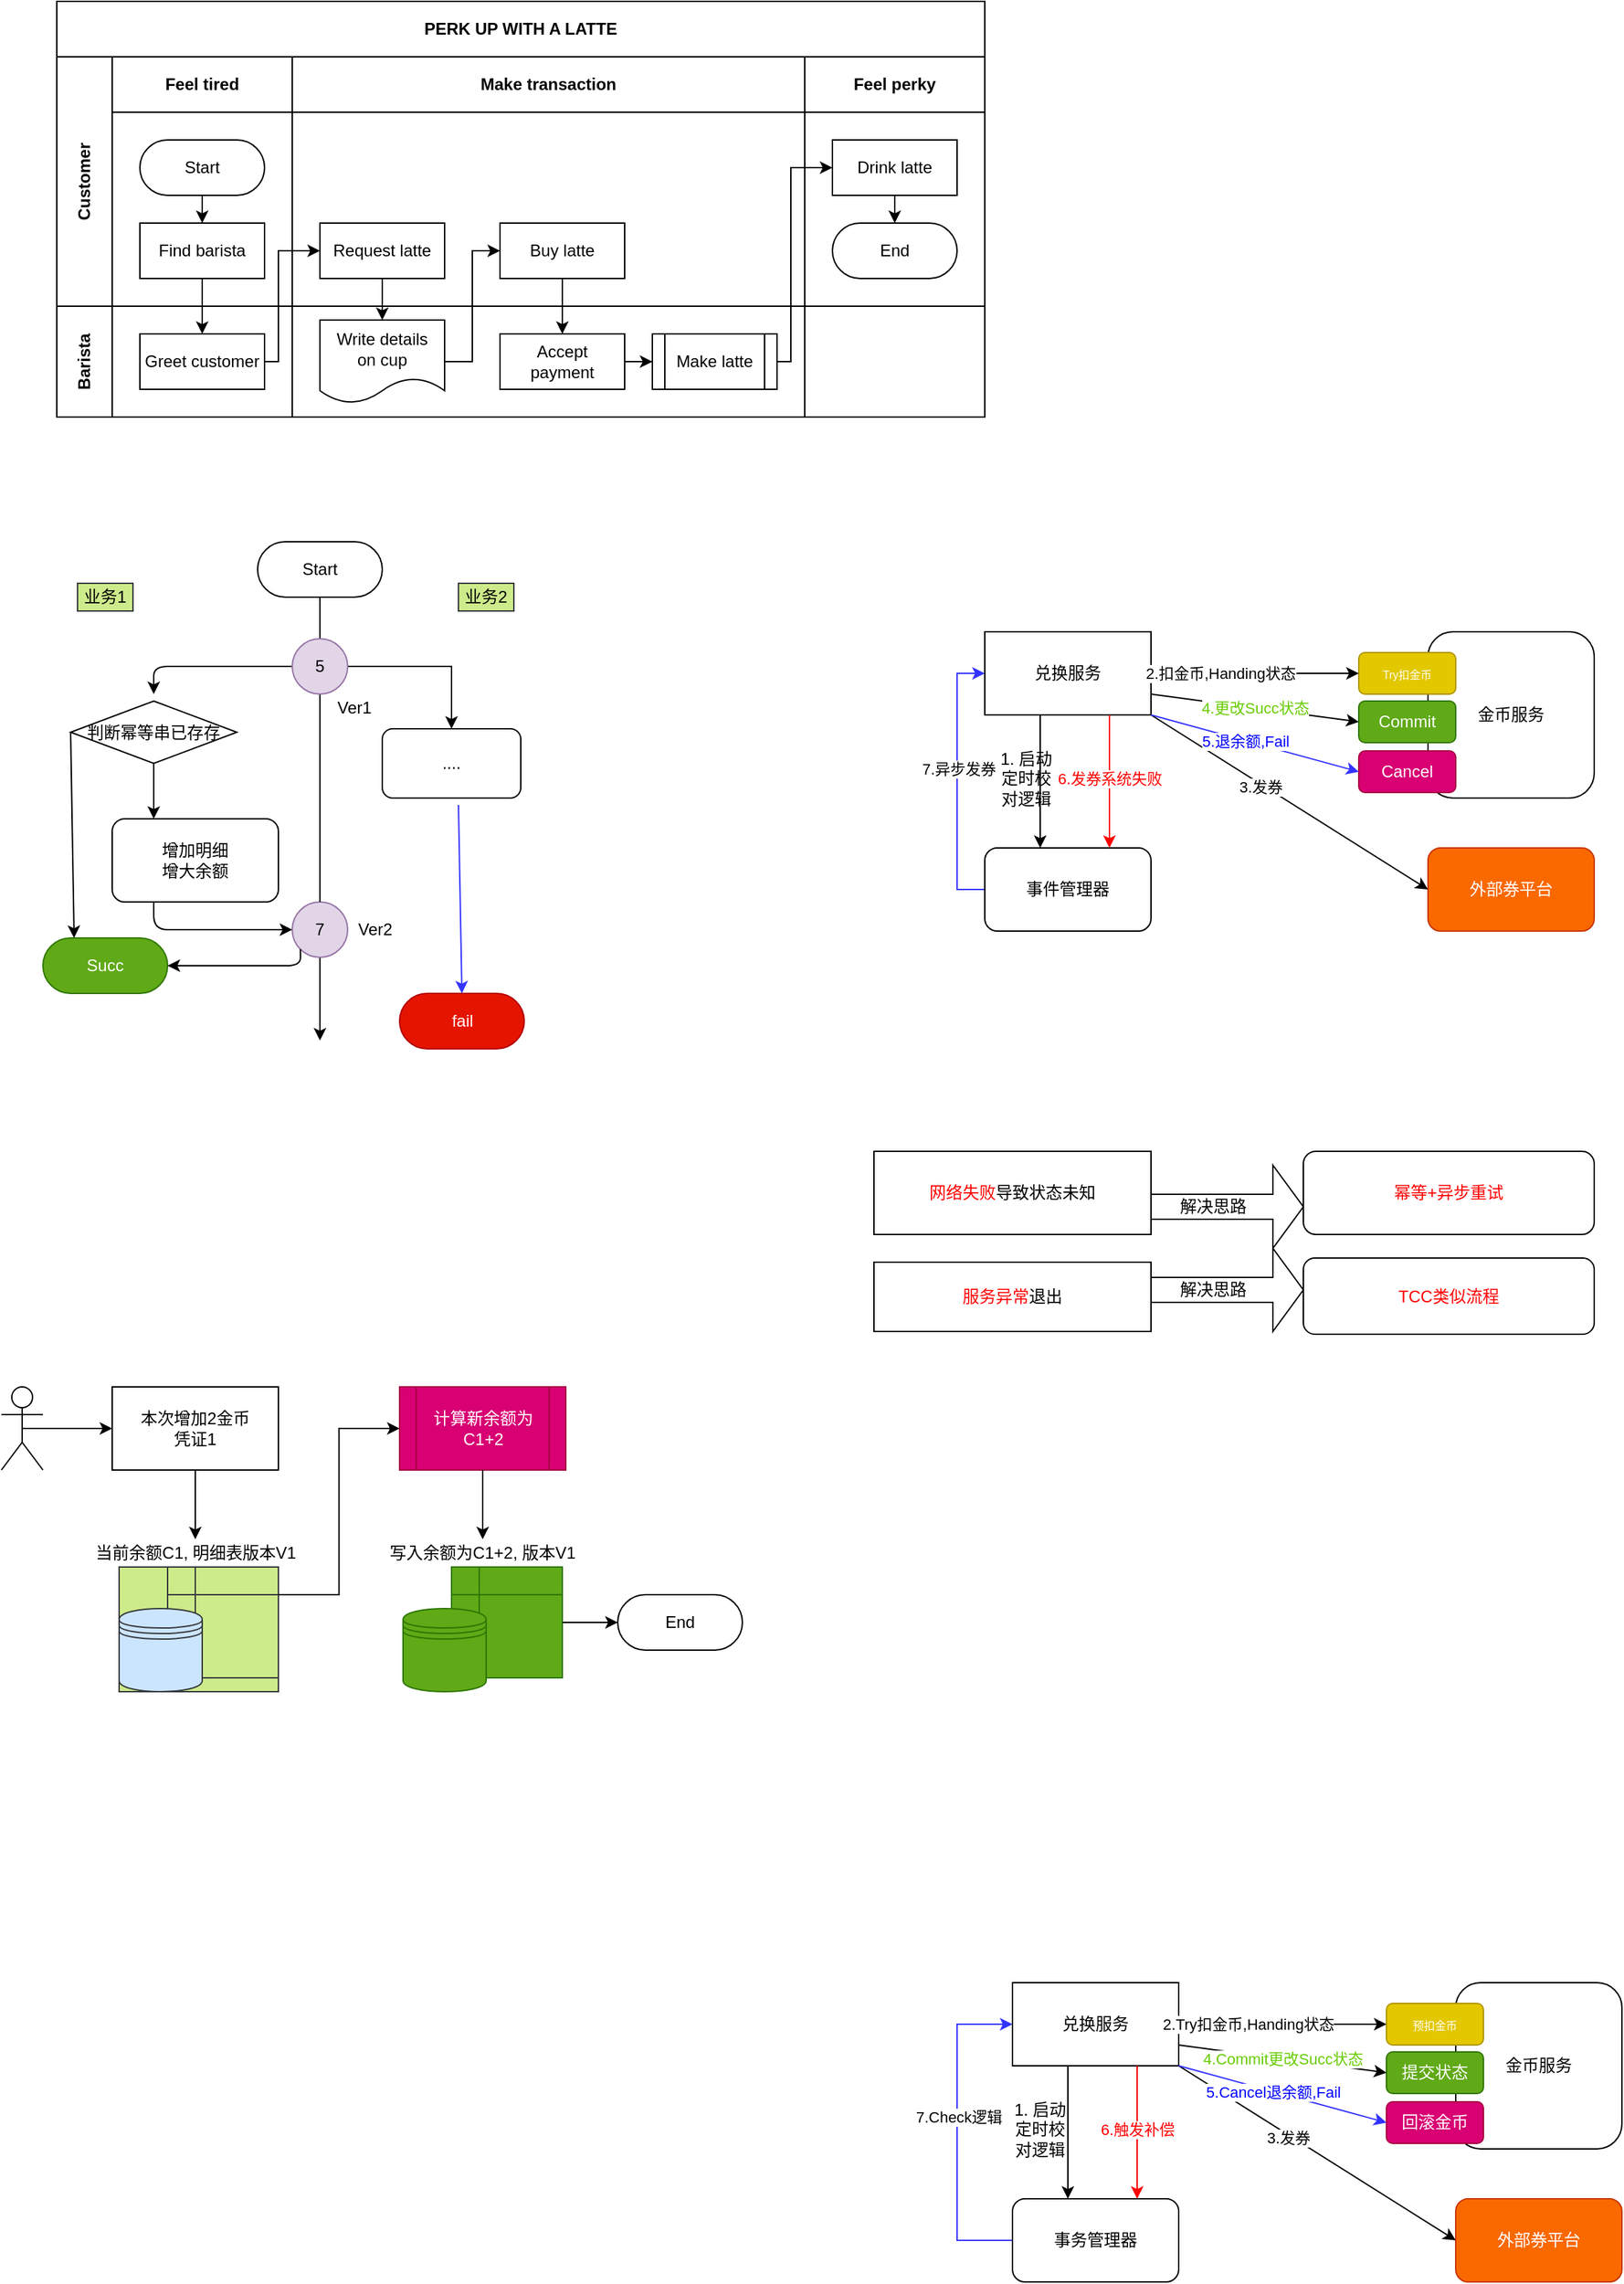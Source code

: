 <mxfile version="14.1.1" type="github">
  <diagram id="kgpKYQtTHZ0yAKxKKP6v" name="Page-1">
    <mxGraphModel dx="3953" dy="2463" grid="0" gridSize="10" guides="1" tooltips="1" connect="1" arrows="1" fold="1" page="0" pageScale="1" pageWidth="850" pageHeight="1100" math="0" shadow="0">
      <root>
        <mxCell id="0" />
        <mxCell id="1" parent="0" />
        <mxCell id="3nuBFxr9cyL0pnOWT2aG-1" value="PERK UP WITH A LATTE" style="shape=table;childLayout=tableLayout;rowLines=0;columnLines=0;startSize=40;html=1;whiteSpace=wrap;collapsible=0;recursiveResize=0;expand=0;fontStyle=1" parent="1" vertex="1">
          <mxGeometry x="100" y="70" width="670" height="300" as="geometry" />
        </mxCell>
        <mxCell id="3nuBFxr9cyL0pnOWT2aG-2" value="" style="edgeStyle=orthogonalEdgeStyle;rounded=0;orthogonalLoop=1;jettySize=auto;html=1;" parent="3nuBFxr9cyL0pnOWT2aG-1" source="3nuBFxr9cyL0pnOWT2aG-7" target="3nuBFxr9cyL0pnOWT2aG-17" edge="1">
          <mxGeometry relative="1" as="geometry" />
        </mxCell>
        <mxCell id="3nuBFxr9cyL0pnOWT2aG-3" value="Customer" style="swimlane;horizontal=0;points=[[0,0.5],[1,0.5]];portConstraint=eastwest;startSize=40;html=1;whiteSpace=wrap;collapsible=0;recursiveResize=0;expand=0;" parent="3nuBFxr9cyL0pnOWT2aG-1" vertex="1">
          <mxGeometry y="40" width="670" height="180" as="geometry" />
        </mxCell>
        <mxCell id="3nuBFxr9cyL0pnOWT2aG-4" value="Feel tired" style="swimlane;connectable=0;startSize=40;html=1;whiteSpace=wrap;collapsible=0;recursiveResize=0;expand=0;" parent="3nuBFxr9cyL0pnOWT2aG-3" vertex="1">
          <mxGeometry x="40" width="130" height="180" as="geometry" />
        </mxCell>
        <mxCell id="3nuBFxr9cyL0pnOWT2aG-5" style="edgeStyle=orthogonalEdgeStyle;rounded=0;orthogonalLoop=1;jettySize=auto;html=1;" parent="3nuBFxr9cyL0pnOWT2aG-4" source="3nuBFxr9cyL0pnOWT2aG-6" target="3nuBFxr9cyL0pnOWT2aG-7" edge="1">
          <mxGeometry relative="1" as="geometry" />
        </mxCell>
        <mxCell id="3nuBFxr9cyL0pnOWT2aG-6" value="Start" style="rounded=1;whiteSpace=wrap;html=1;arcSize=50;" parent="3nuBFxr9cyL0pnOWT2aG-4" vertex="1">
          <mxGeometry x="20" y="60" width="90" height="40" as="geometry" />
        </mxCell>
        <mxCell id="3nuBFxr9cyL0pnOWT2aG-7" value="Find barista" style="rounded=0;whiteSpace=wrap;html=1;" parent="3nuBFxr9cyL0pnOWT2aG-4" vertex="1">
          <mxGeometry x="20" y="120" width="90" height="40" as="geometry" />
        </mxCell>
        <mxCell id="3nuBFxr9cyL0pnOWT2aG-8" value="Make transaction" style="swimlane;connectable=0;startSize=40;html=1;whiteSpace=wrap;collapsible=0;recursiveResize=0;expand=0;" parent="3nuBFxr9cyL0pnOWT2aG-3" vertex="1">
          <mxGeometry x="170" width="370" height="180" as="geometry" />
        </mxCell>
        <mxCell id="3nuBFxr9cyL0pnOWT2aG-9" value="Request latte" style="rounded=0;whiteSpace=wrap;html=1;" parent="3nuBFxr9cyL0pnOWT2aG-8" vertex="1">
          <mxGeometry x="20" y="120" width="90" height="40" as="geometry" />
        </mxCell>
        <mxCell id="3nuBFxr9cyL0pnOWT2aG-10" value="Buy latte" style="rounded=0;whiteSpace=wrap;html=1;" parent="3nuBFxr9cyL0pnOWT2aG-8" vertex="1">
          <mxGeometry x="150" y="120" width="90" height="40" as="geometry" />
        </mxCell>
        <mxCell id="3nuBFxr9cyL0pnOWT2aG-11" value="Feel perky" style="swimlane;connectable=0;startSize=40;html=1;whiteSpace=wrap;collapsible=0;recursiveResize=0;expand=0;" parent="3nuBFxr9cyL0pnOWT2aG-3" vertex="1">
          <mxGeometry x="540" width="130" height="180" as="geometry" />
        </mxCell>
        <mxCell id="3nuBFxr9cyL0pnOWT2aG-12" style="edgeStyle=orthogonalEdgeStyle;rounded=0;orthogonalLoop=1;jettySize=auto;html=1;" parent="3nuBFxr9cyL0pnOWT2aG-11" source="3nuBFxr9cyL0pnOWT2aG-13" target="3nuBFxr9cyL0pnOWT2aG-14" edge="1">
          <mxGeometry relative="1" as="geometry" />
        </mxCell>
        <mxCell id="3nuBFxr9cyL0pnOWT2aG-13" value="Drink latte" style="rounded=0;whiteSpace=wrap;html=1;" parent="3nuBFxr9cyL0pnOWT2aG-11" vertex="1">
          <mxGeometry x="20" y="60" width="90" height="40" as="geometry" />
        </mxCell>
        <mxCell id="3nuBFxr9cyL0pnOWT2aG-14" value="End" style="rounded=1;whiteSpace=wrap;html=1;arcSize=50;" parent="3nuBFxr9cyL0pnOWT2aG-11" vertex="1">
          <mxGeometry x="20" y="120" width="90" height="40" as="geometry" />
        </mxCell>
        <mxCell id="3nuBFxr9cyL0pnOWT2aG-15" value="Barista" style="swimlane;horizontal=0;points=[[0,0.5],[1,0.5]];portConstraint=eastwest;startSize=40;html=1;whiteSpace=wrap;collapsible=0;recursiveResize=0;expand=0;" parent="3nuBFxr9cyL0pnOWT2aG-1" vertex="1">
          <mxGeometry y="220" width="670" height="80" as="geometry" />
        </mxCell>
        <mxCell id="3nuBFxr9cyL0pnOWT2aG-16" value="" style="swimlane;connectable=0;startSize=0;html=1;whiteSpace=wrap;collapsible=0;recursiveResize=0;expand=0;" parent="3nuBFxr9cyL0pnOWT2aG-15" vertex="1">
          <mxGeometry x="40" width="130" height="80" as="geometry" />
        </mxCell>
        <mxCell id="3nuBFxr9cyL0pnOWT2aG-17" value="Greet customer" style="rounded=0;whiteSpace=wrap;html=1;" parent="3nuBFxr9cyL0pnOWT2aG-16" vertex="1">
          <mxGeometry x="20" y="20" width="90" height="40" as="geometry" />
        </mxCell>
        <mxCell id="3nuBFxr9cyL0pnOWT2aG-18" value="" style="swimlane;connectable=0;startSize=0;html=1;whiteSpace=wrap;collapsible=0;recursiveResize=0;expand=0;" parent="3nuBFxr9cyL0pnOWT2aG-15" vertex="1">
          <mxGeometry x="170" width="370" height="80" as="geometry" />
        </mxCell>
        <mxCell id="3nuBFxr9cyL0pnOWT2aG-19" value="" style="edgeStyle=orthogonalEdgeStyle;rounded=0;orthogonalLoop=1;jettySize=auto;html=1;" parent="3nuBFxr9cyL0pnOWT2aG-18" source="3nuBFxr9cyL0pnOWT2aG-20" target="3nuBFxr9cyL0pnOWT2aG-22" edge="1">
          <mxGeometry relative="1" as="geometry" />
        </mxCell>
        <mxCell id="3nuBFxr9cyL0pnOWT2aG-20" value="Accept&lt;br&gt;payment" style="rounded=0;whiteSpace=wrap;html=1;" parent="3nuBFxr9cyL0pnOWT2aG-18" vertex="1">
          <mxGeometry x="150" y="20" width="90" height="40" as="geometry" />
        </mxCell>
        <mxCell id="3nuBFxr9cyL0pnOWT2aG-21" value="Write details&lt;br&gt;on cup" style="shape=document;whiteSpace=wrap;html=1;boundedLbl=1;" parent="3nuBFxr9cyL0pnOWT2aG-18" vertex="1">
          <mxGeometry x="20" y="10" width="90" height="60" as="geometry" />
        </mxCell>
        <mxCell id="3nuBFxr9cyL0pnOWT2aG-22" value="Make latte" style="shape=process;whiteSpace=wrap;html=1;backgroundOutline=1;" parent="3nuBFxr9cyL0pnOWT2aG-18" vertex="1">
          <mxGeometry x="260" y="20" width="90" height="40" as="geometry" />
        </mxCell>
        <mxCell id="3nuBFxr9cyL0pnOWT2aG-23" value="" style="swimlane;connectable=0;startSize=0;html=1;whiteSpace=wrap;collapsible=0;recursiveResize=0;expand=0;" parent="3nuBFxr9cyL0pnOWT2aG-15" vertex="1">
          <mxGeometry x="540" width="130" height="80" as="geometry" />
        </mxCell>
        <mxCell id="3nuBFxr9cyL0pnOWT2aG-24" value="" style="edgeStyle=orthogonalEdgeStyle;rounded=0;orthogonalLoop=1;jettySize=auto;html=1;" parent="3nuBFxr9cyL0pnOWT2aG-1" source="3nuBFxr9cyL0pnOWT2aG-17" target="3nuBFxr9cyL0pnOWT2aG-9" edge="1">
          <mxGeometry relative="1" as="geometry">
            <Array as="points">
              <mxPoint x="160" y="260" />
              <mxPoint x="160" y="180" />
            </Array>
          </mxGeometry>
        </mxCell>
        <mxCell id="3nuBFxr9cyL0pnOWT2aG-25" value="" style="edgeStyle=orthogonalEdgeStyle;rounded=0;orthogonalLoop=1;jettySize=auto;html=1;" parent="3nuBFxr9cyL0pnOWT2aG-1" source="3nuBFxr9cyL0pnOWT2aG-9" target="3nuBFxr9cyL0pnOWT2aG-21" edge="1">
          <mxGeometry relative="1" as="geometry" />
        </mxCell>
        <mxCell id="3nuBFxr9cyL0pnOWT2aG-26" value="" style="edgeStyle=orthogonalEdgeStyle;rounded=0;orthogonalLoop=1;jettySize=auto;html=1;" parent="3nuBFxr9cyL0pnOWT2aG-1" source="3nuBFxr9cyL0pnOWT2aG-21" target="3nuBFxr9cyL0pnOWT2aG-10" edge="1">
          <mxGeometry relative="1" as="geometry">
            <Array as="points">
              <mxPoint x="300" y="260" />
              <mxPoint x="300" y="180" />
            </Array>
          </mxGeometry>
        </mxCell>
        <mxCell id="3nuBFxr9cyL0pnOWT2aG-27" value="" style="edgeStyle=orthogonalEdgeStyle;rounded=0;orthogonalLoop=1;jettySize=auto;html=1;" parent="3nuBFxr9cyL0pnOWT2aG-1" source="3nuBFxr9cyL0pnOWT2aG-10" target="3nuBFxr9cyL0pnOWT2aG-20" edge="1">
          <mxGeometry relative="1" as="geometry" />
        </mxCell>
        <mxCell id="3nuBFxr9cyL0pnOWT2aG-28" style="edgeStyle=orthogonalEdgeStyle;rounded=0;orthogonalLoop=1;jettySize=auto;html=1;" parent="3nuBFxr9cyL0pnOWT2aG-1" source="3nuBFxr9cyL0pnOWT2aG-22" target="3nuBFxr9cyL0pnOWT2aG-13" edge="1">
          <mxGeometry relative="1" as="geometry">
            <Array as="points">
              <mxPoint x="530" y="260" />
              <mxPoint x="530" y="120" />
            </Array>
          </mxGeometry>
        </mxCell>
        <mxCell id="PuCEhKNZMnYfYK0v_hfo-1" value="" style="endArrow=classic;html=1;" edge="1" parent="1" source="PuCEhKNZMnYfYK0v_hfo-3">
          <mxGeometry width="50" height="50" relative="1" as="geometry">
            <mxPoint x="290" y="480" as="sourcePoint" />
            <mxPoint x="290" y="820" as="targetPoint" />
          </mxGeometry>
        </mxCell>
        <mxCell id="PuCEhKNZMnYfYK0v_hfo-25" style="edgeStyle=orthogonalEdgeStyle;rounded=0;orthogonalLoop=1;jettySize=auto;html=1;exitX=1;exitY=0.5;exitDx=0;exitDy=0;entryX=0.5;entryY=0;entryDx=0;entryDy=0;" edge="1" parent="1" source="PuCEhKNZMnYfYK0v_hfo-2" target="PuCEhKNZMnYfYK0v_hfo-8">
          <mxGeometry relative="1" as="geometry" />
        </mxCell>
        <mxCell id="PuCEhKNZMnYfYK0v_hfo-4" value="Ver1" style="text;html=1;strokeColor=none;fillColor=none;align=center;verticalAlign=middle;whiteSpace=wrap;rounded=0;" vertex="1" parent="1">
          <mxGeometry x="295" y="570" width="40" height="20" as="geometry" />
        </mxCell>
        <mxCell id="PuCEhKNZMnYfYK0v_hfo-5" value="Ver2" style="text;html=1;strokeColor=none;fillColor=none;align=center;verticalAlign=middle;whiteSpace=wrap;rounded=0;" vertex="1" parent="1">
          <mxGeometry x="310" y="730" width="40" height="20" as="geometry" />
        </mxCell>
        <mxCell id="PuCEhKNZMnYfYK0v_hfo-8" value="...." style="rounded=1;whiteSpace=wrap;html=1;" vertex="1" parent="1">
          <mxGeometry x="335" y="595" width="100" height="50" as="geometry" />
        </mxCell>
        <mxCell id="PuCEhKNZMnYfYK0v_hfo-10" value="判断幂等串已存存" style="rhombus;whiteSpace=wrap;html=1;" vertex="1" parent="1">
          <mxGeometry x="110" y="575" width="120" height="45" as="geometry" />
        </mxCell>
        <mxCell id="PuCEhKNZMnYfYK0v_hfo-14" value="Succ" style="rounded=1;whiteSpace=wrap;html=1;arcSize=50;fillColor=#60a917;strokeColor=#2D7600;fontColor=#ffffff;" vertex="1" parent="1">
          <mxGeometry x="90" y="746" width="90" height="40" as="geometry" />
        </mxCell>
        <mxCell id="PuCEhKNZMnYfYK0v_hfo-17" value="增加明细&lt;br&gt;增大余额" style="rounded=1;whiteSpace=wrap;html=1;" vertex="1" parent="1">
          <mxGeometry x="140" y="660" width="120" height="60" as="geometry" />
        </mxCell>
        <mxCell id="PuCEhKNZMnYfYK0v_hfo-19" value="" style="endArrow=classic;html=1;exitX=0;exitY=0.5;exitDx=0;exitDy=0;" edge="1" parent="1" source="PuCEhKNZMnYfYK0v_hfo-2">
          <mxGeometry width="50" height="50" relative="1" as="geometry">
            <mxPoint x="290" y="500" as="sourcePoint" />
            <mxPoint x="170" y="570" as="targetPoint" />
            <Array as="points">
              <mxPoint x="170" y="550" />
            </Array>
          </mxGeometry>
        </mxCell>
        <mxCell id="PuCEhKNZMnYfYK0v_hfo-3" value="7" style="ellipse;whiteSpace=wrap;html=1;aspect=fixed;direction=west;fillColor=#e1d5e7;strokeColor=#9673a6;" vertex="1" parent="1">
          <mxGeometry x="270" y="720" width="40" height="40" as="geometry" />
        </mxCell>
        <mxCell id="PuCEhKNZMnYfYK0v_hfo-20" value="" style="endArrow=none;html=1;endFill=0;" edge="1" parent="1" target="PuCEhKNZMnYfYK0v_hfo-3">
          <mxGeometry width="50" height="50" relative="1" as="geometry">
            <mxPoint x="290" y="480" as="sourcePoint" />
            <mxPoint x="290" y="810" as="targetPoint" />
          </mxGeometry>
        </mxCell>
        <mxCell id="PuCEhKNZMnYfYK0v_hfo-21" value="" style="endArrow=classic;html=1;exitX=0.5;exitY=1;exitDx=0;exitDy=0;entryX=0.25;entryY=0;entryDx=0;entryDy=0;" edge="1" parent="1" source="PuCEhKNZMnYfYK0v_hfo-10" target="PuCEhKNZMnYfYK0v_hfo-17">
          <mxGeometry width="50" height="50" relative="1" as="geometry">
            <mxPoint x="290" y="500" as="sourcePoint" />
            <mxPoint x="340" y="450" as="targetPoint" />
          </mxGeometry>
        </mxCell>
        <mxCell id="PuCEhKNZMnYfYK0v_hfo-22" value="" style="endArrow=classic;html=1;entryX=1;entryY=0.5;entryDx=0;entryDy=0;" edge="1" parent="1" target="PuCEhKNZMnYfYK0v_hfo-3">
          <mxGeometry width="50" height="50" relative="1" as="geometry">
            <mxPoint x="170" y="720" as="sourcePoint" />
            <mxPoint x="220" y="670" as="targetPoint" />
            <Array as="points">
              <mxPoint x="170" y="740" />
            </Array>
          </mxGeometry>
        </mxCell>
        <mxCell id="PuCEhKNZMnYfYK0v_hfo-23" value="" style="endArrow=classic;html=1;exitX=0;exitY=0.5;exitDx=0;exitDy=0;entryX=0.25;entryY=0;entryDx=0;entryDy=0;" edge="1" parent="1" source="PuCEhKNZMnYfYK0v_hfo-10" target="PuCEhKNZMnYfYK0v_hfo-14">
          <mxGeometry width="50" height="50" relative="1" as="geometry">
            <mxPoint x="290" y="500" as="sourcePoint" />
            <mxPoint x="340" y="450" as="targetPoint" />
          </mxGeometry>
        </mxCell>
        <mxCell id="PuCEhKNZMnYfYK0v_hfo-18" value="Start" style="rounded=1;whiteSpace=wrap;html=1;arcSize=50;" vertex="1" parent="1">
          <mxGeometry x="245" y="460" width="90" height="40" as="geometry" />
        </mxCell>
        <mxCell id="PuCEhKNZMnYfYK0v_hfo-2" value="5" style="ellipse;whiteSpace=wrap;html=1;aspect=fixed;fillColor=#e1d5e7;strokeColor=#9673a6;" vertex="1" parent="1">
          <mxGeometry x="270" y="530" width="40" height="40" as="geometry" />
        </mxCell>
        <mxCell id="PuCEhKNZMnYfYK0v_hfo-28" value="业务1" style="text;html=1;strokeColor=#36393d;fillColor=#cdeb8b;align=center;verticalAlign=middle;whiteSpace=wrap;rounded=0;" vertex="1" parent="1">
          <mxGeometry x="115" y="490" width="40" height="20" as="geometry" />
        </mxCell>
        <mxCell id="PuCEhKNZMnYfYK0v_hfo-29" value="业务2" style="text;html=1;strokeColor=#36393d;fillColor=#cdeb8b;align=center;verticalAlign=middle;whiteSpace=wrap;rounded=0;" vertex="1" parent="1">
          <mxGeometry x="390" y="490" width="40" height="20" as="geometry" />
        </mxCell>
        <mxCell id="PuCEhKNZMnYfYK0v_hfo-33" value="" style="endArrow=classic;html=1;exitX=1;exitY=0;exitDx=0;exitDy=0;entryX=1;entryY=0.5;entryDx=0;entryDy=0;" edge="1" parent="1" source="PuCEhKNZMnYfYK0v_hfo-3" target="PuCEhKNZMnYfYK0v_hfo-14">
          <mxGeometry width="50" height="50" relative="1" as="geometry">
            <mxPoint x="290" y="500" as="sourcePoint" />
            <mxPoint x="340" y="450" as="targetPoint" />
            <Array as="points">
              <mxPoint x="276" y="766" />
            </Array>
          </mxGeometry>
        </mxCell>
        <mxCell id="PuCEhKNZMnYfYK0v_hfo-35" value="" style="shape=umlActor;verticalLabelPosition=bottom;verticalAlign=top;html=1;outlineConnect=0;" vertex="1" parent="1">
          <mxGeometry x="60" y="1070" width="30" height="60" as="geometry" />
        </mxCell>
        <mxCell id="PuCEhKNZMnYfYK0v_hfo-49" value="本次增加2金币&lt;br&gt;凭证1" style="rounded=0;whiteSpace=wrap;html=1;" vertex="1" parent="1">
          <mxGeometry x="140" y="1070" width="120" height="60" as="geometry" />
        </mxCell>
        <mxCell id="PuCEhKNZMnYfYK0v_hfo-50" value="计算新余额为C1+2" style="shape=process;whiteSpace=wrap;html=1;backgroundOutline=1;fillColor=#d80073;strokeColor=#A50040;fontColor=#ffffff;" vertex="1" parent="1">
          <mxGeometry x="347.5" y="1070" width="120" height="60" as="geometry" />
        </mxCell>
        <mxCell id="PuCEhKNZMnYfYK0v_hfo-55" value="End" style="rounded=1;whiteSpace=wrap;html=1;arcSize=50;" vertex="1" parent="1">
          <mxGeometry x="505" y="1220" width="90" height="40" as="geometry" />
        </mxCell>
        <mxCell id="PuCEhKNZMnYfYK0v_hfo-56" value="" style="endArrow=classic;html=1;exitX=0.5;exitY=0.5;exitDx=0;exitDy=0;exitPerimeter=0;entryX=0;entryY=0.5;entryDx=0;entryDy=0;" edge="1" parent="1" source="PuCEhKNZMnYfYK0v_hfo-35" target="PuCEhKNZMnYfYK0v_hfo-49">
          <mxGeometry width="50" height="50" relative="1" as="geometry">
            <mxPoint x="185" y="1090" as="sourcePoint" />
            <mxPoint x="235" y="1040" as="targetPoint" />
          </mxGeometry>
        </mxCell>
        <mxCell id="PuCEhKNZMnYfYK0v_hfo-57" value="" style="endArrow=classic;html=1;exitX=0.5;exitY=1;exitDx=0;exitDy=0;" edge="1" parent="1" source="PuCEhKNZMnYfYK0v_hfo-49" target="PuCEhKNZMnYfYK0v_hfo-47">
          <mxGeometry width="50" height="50" relative="1" as="geometry">
            <mxPoint x="185" y="1090" as="sourcePoint" />
            <mxPoint x="235" y="1040" as="targetPoint" />
          </mxGeometry>
        </mxCell>
        <mxCell id="PuCEhKNZMnYfYK0v_hfo-58" value="" style="group" vertex="1" connectable="0" parent="1">
          <mxGeometry x="102.5" y="1180" width="195" height="110" as="geometry" />
        </mxCell>
        <mxCell id="PuCEhKNZMnYfYK0v_hfo-46" value="" style="group;fillColor=#cdeb8b;strokeColor=#36393d;" vertex="1" connectable="0" parent="PuCEhKNZMnYfYK0v_hfo-58">
          <mxGeometry x="42.5" y="20" width="115" height="90" as="geometry" />
        </mxCell>
        <mxCell id="PuCEhKNZMnYfYK0v_hfo-45" value="" style="shape=internalStorage;whiteSpace=wrap;html=1;backgroundOutline=1;fillColor=#cdeb8b;strokeColor=#36393d;" vertex="1" parent="PuCEhKNZMnYfYK0v_hfo-46">
          <mxGeometry x="35" width="80" height="80" as="geometry" />
        </mxCell>
        <mxCell id="PuCEhKNZMnYfYK0v_hfo-43" value="" style="shape=datastore;whiteSpace=wrap;html=1;fillColor=#cce5ff;strokeColor=#36393d;" vertex="1" parent="PuCEhKNZMnYfYK0v_hfo-46">
          <mxGeometry y="30" width="60" height="60" as="geometry" />
        </mxCell>
        <mxCell id="PuCEhKNZMnYfYK0v_hfo-47" value="当前余额C1, 明细表版本V1" style="text;html=1;strokeColor=none;fillColor=none;align=center;verticalAlign=middle;whiteSpace=wrap;rounded=0;" vertex="1" parent="PuCEhKNZMnYfYK0v_hfo-58">
          <mxGeometry width="195" height="20" as="geometry" />
        </mxCell>
        <mxCell id="PuCEhKNZMnYfYK0v_hfo-59" value="" style="group" vertex="1" connectable="0" parent="1">
          <mxGeometry x="310" y="1180" width="195" height="110" as="geometry" />
        </mxCell>
        <mxCell id="PuCEhKNZMnYfYK0v_hfo-51" value="" style="group" vertex="1" connectable="0" parent="PuCEhKNZMnYfYK0v_hfo-59">
          <mxGeometry x="40" y="20" width="115" height="90" as="geometry" />
        </mxCell>
        <mxCell id="PuCEhKNZMnYfYK0v_hfo-52" value="" style="shape=internalStorage;whiteSpace=wrap;html=1;backgroundOutline=1;fillColor=#60a917;strokeColor=#2D7600;fontColor=#ffffff;" vertex="1" parent="PuCEhKNZMnYfYK0v_hfo-51">
          <mxGeometry x="35" width="80" height="80" as="geometry" />
        </mxCell>
        <mxCell id="PuCEhKNZMnYfYK0v_hfo-53" value="" style="shape=datastore;whiteSpace=wrap;html=1;fillColor=#60a917;strokeColor=#2D7600;fontColor=#ffffff;" vertex="1" parent="PuCEhKNZMnYfYK0v_hfo-51">
          <mxGeometry y="30" width="60" height="60" as="geometry" />
        </mxCell>
        <mxCell id="PuCEhKNZMnYfYK0v_hfo-54" value="写入余额为C1+2, 版本V1" style="text;html=1;strokeColor=none;fillColor=none;align=center;verticalAlign=middle;whiteSpace=wrap;rounded=0;" vertex="1" parent="PuCEhKNZMnYfYK0v_hfo-59">
          <mxGeometry width="195" height="20" as="geometry" />
        </mxCell>
        <mxCell id="PuCEhKNZMnYfYK0v_hfo-60" value="" style="endArrow=classic;html=1;exitX=0.5;exitY=1;exitDx=0;exitDy=0;" edge="1" parent="1" source="PuCEhKNZMnYfYK0v_hfo-50" target="PuCEhKNZMnYfYK0v_hfo-54">
          <mxGeometry width="50" height="50" relative="1" as="geometry">
            <mxPoint x="395" y="1130" as="sourcePoint" />
            <mxPoint x="445" y="1080" as="targetPoint" />
          </mxGeometry>
        </mxCell>
        <mxCell id="PuCEhKNZMnYfYK0v_hfo-61" style="edgeStyle=orthogonalEdgeStyle;rounded=0;orthogonalLoop=1;jettySize=auto;html=1;exitX=1;exitY=0.25;exitDx=0;exitDy=0;entryX=0;entryY=0.5;entryDx=0;entryDy=0;endArrow=classic;endFill=1;" edge="1" parent="1" source="PuCEhKNZMnYfYK0v_hfo-45" target="PuCEhKNZMnYfYK0v_hfo-50">
          <mxGeometry relative="1" as="geometry" />
        </mxCell>
        <mxCell id="PuCEhKNZMnYfYK0v_hfo-63" style="edgeStyle=orthogonalEdgeStyle;rounded=0;orthogonalLoop=1;jettySize=auto;html=1;exitX=1;exitY=0.5;exitDx=0;exitDy=0;entryX=0;entryY=0.5;entryDx=0;entryDy=0;endArrow=classic;endFill=1;" edge="1" parent="1" source="PuCEhKNZMnYfYK0v_hfo-52" target="PuCEhKNZMnYfYK0v_hfo-55">
          <mxGeometry relative="1" as="geometry" />
        </mxCell>
        <mxCell id="PuCEhKNZMnYfYK0v_hfo-64" value="金币服务" style="rounded=1;whiteSpace=wrap;html=1;" vertex="1" parent="1">
          <mxGeometry x="1090" y="525" width="120" height="120" as="geometry" />
        </mxCell>
        <mxCell id="PuCEhKNZMnYfYK0v_hfo-65" value="外部券平台" style="rounded=1;whiteSpace=wrap;html=1;fillColor=#fa6800;strokeColor=#C73500;fontColor=#ffffff;" vertex="1" parent="1">
          <mxGeometry x="1090" y="681" width="120" height="60" as="geometry" />
        </mxCell>
        <mxCell id="PuCEhKNZMnYfYK0v_hfo-66" value="&lt;font style=&quot;font-size: 8px&quot;&gt;Try扣金币&lt;br&gt;&lt;/font&gt;" style="rounded=1;whiteSpace=wrap;html=1;fillColor=#e3c800;strokeColor=#B09500;fontColor=#ffffff;" vertex="1" parent="1">
          <mxGeometry x="1040" y="540" width="70" height="30" as="geometry" />
        </mxCell>
        <mxCell id="PuCEhKNZMnYfYK0v_hfo-67" value="Commit" style="rounded=1;whiteSpace=wrap;html=1;fillColor=#60a917;strokeColor=#2D7600;fontColor=#ffffff;" vertex="1" parent="1">
          <mxGeometry x="1040" y="575" width="70" height="30" as="geometry" />
        </mxCell>
        <mxCell id="PuCEhKNZMnYfYK0v_hfo-69" value="Cancel" style="rounded=1;whiteSpace=wrap;html=1;fillColor=#d80073;strokeColor=#A50040;fontColor=#ffffff;" vertex="1" parent="1">
          <mxGeometry x="1040" y="611" width="70" height="30" as="geometry" />
        </mxCell>
        <mxCell id="PuCEhKNZMnYfYK0v_hfo-90" style="edgeStyle=orthogonalEdgeStyle;rounded=0;orthogonalLoop=1;jettySize=auto;html=1;exitX=0;exitY=0.5;exitDx=0;exitDy=0;entryX=0;entryY=0.5;entryDx=0;entryDy=0;endArrow=classic;endFill=1;strokeColor=#3333FF;" edge="1" parent="1" source="PuCEhKNZMnYfYK0v_hfo-72" target="PuCEhKNZMnYfYK0v_hfo-73">
          <mxGeometry relative="1" as="geometry" />
        </mxCell>
        <mxCell id="PuCEhKNZMnYfYK0v_hfo-91" value="7.异步发券" style="edgeLabel;html=1;align=center;verticalAlign=middle;resizable=0;points=[];" vertex="1" connectable="0" parent="PuCEhKNZMnYfYK0v_hfo-90">
          <mxGeometry x="0.096" y="-1" relative="1" as="geometry">
            <mxPoint as="offset" />
          </mxGeometry>
        </mxCell>
        <mxCell id="PuCEhKNZMnYfYK0v_hfo-72" value="事件管理器" style="rounded=1;whiteSpace=wrap;html=1;" vertex="1" parent="1">
          <mxGeometry x="770" y="681" width="120" height="60" as="geometry" />
        </mxCell>
        <mxCell id="PuCEhKNZMnYfYK0v_hfo-77" style="edgeStyle=orthogonalEdgeStyle;rounded=0;orthogonalLoop=1;jettySize=auto;html=1;exitX=0.5;exitY=1;exitDx=0;exitDy=0;endArrow=classic;endFill=1;" edge="1" parent="1" source="PuCEhKNZMnYfYK0v_hfo-73">
          <mxGeometry relative="1" as="geometry">
            <mxPoint x="810" y="681" as="targetPoint" />
            <Array as="points">
              <mxPoint x="810" y="585" />
            </Array>
          </mxGeometry>
        </mxCell>
        <mxCell id="PuCEhKNZMnYfYK0v_hfo-73" value="兑换服务" style="rounded=0;whiteSpace=wrap;html=1;" vertex="1" parent="1">
          <mxGeometry x="770" y="525" width="120" height="60" as="geometry" />
        </mxCell>
        <mxCell id="PuCEhKNZMnYfYK0v_hfo-78" value="1. 启动定时校对逻辑" style="text;html=1;strokeColor=none;fillColor=none;align=center;verticalAlign=middle;whiteSpace=wrap;rounded=0;" vertex="1" parent="1">
          <mxGeometry x="780" y="621" width="40" height="20" as="geometry" />
        </mxCell>
        <mxCell id="PuCEhKNZMnYfYK0v_hfo-79" value="" style="endArrow=classic;html=1;entryX=0;entryY=0.5;entryDx=0;entryDy=0;exitX=1;exitY=0.5;exitDx=0;exitDy=0;" edge="1" parent="1" source="PuCEhKNZMnYfYK0v_hfo-73" target="PuCEhKNZMnYfYK0v_hfo-66">
          <mxGeometry width="50" height="50" relative="1" as="geometry">
            <mxPoint x="1010" y="645" as="sourcePoint" />
            <mxPoint x="1060" y="595" as="targetPoint" />
          </mxGeometry>
        </mxCell>
        <mxCell id="PuCEhKNZMnYfYK0v_hfo-80" value="2.扣金币,Handing状态" style="edgeLabel;html=1;align=center;verticalAlign=middle;resizable=0;points=[];" vertex="1" connectable="0" parent="PuCEhKNZMnYfYK0v_hfo-79">
          <mxGeometry x="-0.332" relative="1" as="geometry">
            <mxPoint as="offset" />
          </mxGeometry>
        </mxCell>
        <mxCell id="PuCEhKNZMnYfYK0v_hfo-81" value="" style="endArrow=classic;html=1;entryX=0;entryY=0.5;entryDx=0;entryDy=0;exitX=1;exitY=1;exitDx=0;exitDy=0;" edge="1" parent="1" source="PuCEhKNZMnYfYK0v_hfo-73" target="PuCEhKNZMnYfYK0v_hfo-65">
          <mxGeometry width="50" height="50" relative="1" as="geometry">
            <mxPoint x="1010" y="645" as="sourcePoint" />
            <mxPoint x="1060" y="595" as="targetPoint" />
          </mxGeometry>
        </mxCell>
        <mxCell id="PuCEhKNZMnYfYK0v_hfo-82" value="3.发券" style="edgeLabel;html=1;align=center;verticalAlign=middle;resizable=0;points=[];" vertex="1" connectable="0" parent="PuCEhKNZMnYfYK0v_hfo-81">
          <mxGeometry x="-0.202" y="-2" relative="1" as="geometry">
            <mxPoint as="offset" />
          </mxGeometry>
        </mxCell>
        <mxCell id="PuCEhKNZMnYfYK0v_hfo-83" value="&lt;font color=&quot;#66cc00&quot;&gt;4.更改Succ状态&lt;/font&gt;" style="endArrow=classic;html=1;entryX=0;entryY=0.5;entryDx=0;entryDy=0;exitX=1;exitY=0.75;exitDx=0;exitDy=0;" edge="1" parent="1" source="PuCEhKNZMnYfYK0v_hfo-73" target="PuCEhKNZMnYfYK0v_hfo-67">
          <mxGeometry width="50" height="50" relative="1" as="geometry">
            <mxPoint x="1010" y="645" as="sourcePoint" />
            <mxPoint x="1060" y="595" as="targetPoint" />
          </mxGeometry>
        </mxCell>
        <mxCell id="PuCEhKNZMnYfYK0v_hfo-84" value="" style="endArrow=classic;html=1;exitX=0.75;exitY=1;exitDx=0;exitDy=0;entryX=0.75;entryY=0;entryDx=0;entryDy=0;strokeColor=#FF0000;" edge="1" parent="1" source="PuCEhKNZMnYfYK0v_hfo-73" target="PuCEhKNZMnYfYK0v_hfo-72">
          <mxGeometry width="50" height="50" relative="1" as="geometry">
            <mxPoint x="940" y="735" as="sourcePoint" />
            <mxPoint x="990" y="685" as="targetPoint" />
          </mxGeometry>
        </mxCell>
        <mxCell id="PuCEhKNZMnYfYK0v_hfo-85" value="&lt;font color=&quot;#ff0000&quot;&gt;6.发券系统失败&lt;/font&gt;" style="edgeLabel;html=1;align=center;verticalAlign=middle;resizable=0;points=[];" vertex="1" connectable="0" parent="PuCEhKNZMnYfYK0v_hfo-84">
          <mxGeometry x="-0.052" relative="1" as="geometry">
            <mxPoint as="offset" />
          </mxGeometry>
        </mxCell>
        <mxCell id="PuCEhKNZMnYfYK0v_hfo-86" value="" style="endArrow=classic;html=1;entryX=0;entryY=0.5;entryDx=0;entryDy=0;strokeColor=#3333FF;" edge="1" parent="1" target="PuCEhKNZMnYfYK0v_hfo-69">
          <mxGeometry width="50" height="50" relative="1" as="geometry">
            <mxPoint x="890" y="585" as="sourcePoint" />
            <mxPoint x="1060" y="595" as="targetPoint" />
          </mxGeometry>
        </mxCell>
        <mxCell id="PuCEhKNZMnYfYK0v_hfo-87" value="&lt;font color=&quot;#0000ff&quot;&gt;5.退余额,Fail&lt;/font&gt;" style="edgeLabel;html=1;align=center;verticalAlign=middle;resizable=0;points=[];" vertex="1" connectable="0" parent="PuCEhKNZMnYfYK0v_hfo-86">
          <mxGeometry x="-0.095" relative="1" as="geometry">
            <mxPoint as="offset" />
          </mxGeometry>
        </mxCell>
        <mxCell id="PuCEhKNZMnYfYK0v_hfo-92" value="fail" style="rounded=1;whiteSpace=wrap;html=1;arcSize=50;fillColor=#e51400;strokeColor=#B20000;fontColor=#ffffff;" vertex="1" parent="1">
          <mxGeometry x="347.5" y="786" width="90" height="40" as="geometry" />
        </mxCell>
        <mxCell id="PuCEhKNZMnYfYK0v_hfo-95" value="" style="endArrow=classic;html=1;strokeColor=#3333FF;entryX=0.5;entryY=0;entryDx=0;entryDy=0;" edge="1" parent="1" target="PuCEhKNZMnYfYK0v_hfo-92">
          <mxGeometry width="50" height="50" relative="1" as="geometry">
            <mxPoint x="390" y="650" as="sourcePoint" />
            <mxPoint x="540" y="770" as="targetPoint" />
          </mxGeometry>
        </mxCell>
        <mxCell id="PuCEhKNZMnYfYK0v_hfo-96" value="&lt;font color=&quot;#ff0000&quot;&gt;网络失败&lt;/font&gt;导致状态未知" style="rounded=0;whiteSpace=wrap;html=1;" vertex="1" parent="1">
          <mxGeometry x="690" y="900" width="200" height="60" as="geometry" />
        </mxCell>
        <mxCell id="PuCEhKNZMnYfYK0v_hfo-97" value="&lt;font color=&quot;#ff0000&quot;&gt;服务异常&lt;/font&gt;退出" style="rounded=0;whiteSpace=wrap;html=1;" vertex="1" parent="1">
          <mxGeometry x="690" y="980" width="200" height="50" as="geometry" />
        </mxCell>
        <mxCell id="PuCEhKNZMnYfYK0v_hfo-98" value="&lt;font color=&quot;#ff0000&quot;&gt;幂等+异步重试&lt;/font&gt;" style="rounded=1;whiteSpace=wrap;html=1;" vertex="1" parent="1">
          <mxGeometry x="1000" y="900" width="210" height="60" as="geometry" />
        </mxCell>
        <mxCell id="PuCEhKNZMnYfYK0v_hfo-99" value="&lt;font color=&quot;#ff0000&quot;&gt;TCC类似流程&lt;/font&gt;" style="rounded=1;whiteSpace=wrap;html=1;" vertex="1" parent="1">
          <mxGeometry x="1000" y="977" width="210" height="55" as="geometry" />
        </mxCell>
        <mxCell id="PuCEhKNZMnYfYK0v_hfo-104" value="" style="group" vertex="1" connectable="0" parent="1">
          <mxGeometry x="890" y="910" width="110" height="60" as="geometry" />
        </mxCell>
        <mxCell id="PuCEhKNZMnYfYK0v_hfo-102" value="" style="shape=singleArrow;whiteSpace=wrap;html=1;" vertex="1" parent="PuCEhKNZMnYfYK0v_hfo-104">
          <mxGeometry width="110" height="60" as="geometry" />
        </mxCell>
        <mxCell id="PuCEhKNZMnYfYK0v_hfo-103" value="解决思路" style="text;html=1;strokeColor=none;fillColor=none;align=center;verticalAlign=middle;whiteSpace=wrap;rounded=0;" vertex="1" parent="PuCEhKNZMnYfYK0v_hfo-104">
          <mxGeometry x="20" y="20" width="50" height="20" as="geometry" />
        </mxCell>
        <mxCell id="PuCEhKNZMnYfYK0v_hfo-105" value="" style="group" vertex="1" connectable="0" parent="1">
          <mxGeometry x="890" y="970" width="110" height="60" as="geometry" />
        </mxCell>
        <mxCell id="PuCEhKNZMnYfYK0v_hfo-106" value="" style="shape=singleArrow;whiteSpace=wrap;html=1;" vertex="1" parent="PuCEhKNZMnYfYK0v_hfo-105">
          <mxGeometry width="110" height="60" as="geometry" />
        </mxCell>
        <mxCell id="PuCEhKNZMnYfYK0v_hfo-107" value="解决思路" style="text;html=1;strokeColor=none;fillColor=none;align=center;verticalAlign=middle;whiteSpace=wrap;rounded=0;" vertex="1" parent="PuCEhKNZMnYfYK0v_hfo-105">
          <mxGeometry x="20" y="20" width="50" height="20" as="geometry" />
        </mxCell>
        <mxCell id="PuCEhKNZMnYfYK0v_hfo-108" value="金币服务" style="rounded=1;whiteSpace=wrap;html=1;" vertex="1" parent="1">
          <mxGeometry x="1110" y="1500" width="120" height="120" as="geometry" />
        </mxCell>
        <mxCell id="PuCEhKNZMnYfYK0v_hfo-109" value="外部券平台" style="rounded=1;whiteSpace=wrap;html=1;fillColor=#fa6800;strokeColor=#C73500;fontColor=#ffffff;" vertex="1" parent="1">
          <mxGeometry x="1110" y="1656" width="120" height="60" as="geometry" />
        </mxCell>
        <mxCell id="PuCEhKNZMnYfYK0v_hfo-110" value="&lt;font style=&quot;font-size: 8px&quot;&gt;预扣金币&lt;br&gt;&lt;/font&gt;" style="rounded=1;whiteSpace=wrap;html=1;fillColor=#e3c800;strokeColor=#B09500;fontColor=#ffffff;" vertex="1" parent="1">
          <mxGeometry x="1060" y="1515" width="70" height="30" as="geometry" />
        </mxCell>
        <mxCell id="PuCEhKNZMnYfYK0v_hfo-111" value="提交状态" style="rounded=1;whiteSpace=wrap;html=1;fillColor=#60a917;strokeColor=#2D7600;fontColor=#ffffff;" vertex="1" parent="1">
          <mxGeometry x="1060" y="1550" width="70" height="30" as="geometry" />
        </mxCell>
        <mxCell id="PuCEhKNZMnYfYK0v_hfo-112" value="回滚金币" style="rounded=1;whiteSpace=wrap;html=1;fillColor=#d80073;strokeColor=#A50040;fontColor=#ffffff;" vertex="1" parent="1">
          <mxGeometry x="1060" y="1586" width="70" height="30" as="geometry" />
        </mxCell>
        <mxCell id="PuCEhKNZMnYfYK0v_hfo-113" style="edgeStyle=orthogonalEdgeStyle;rounded=0;orthogonalLoop=1;jettySize=auto;html=1;exitX=0;exitY=0.5;exitDx=0;exitDy=0;entryX=0;entryY=0.5;entryDx=0;entryDy=0;endArrow=classic;endFill=1;strokeColor=#3333FF;" edge="1" parent="1" source="PuCEhKNZMnYfYK0v_hfo-115" target="PuCEhKNZMnYfYK0v_hfo-117">
          <mxGeometry relative="1" as="geometry">
            <Array as="points">
              <mxPoint x="750" y="1686" />
              <mxPoint x="750" y="1530" />
            </Array>
          </mxGeometry>
        </mxCell>
        <mxCell id="PuCEhKNZMnYfYK0v_hfo-114" value="7.Check逻辑" style="edgeLabel;html=1;align=center;verticalAlign=middle;resizable=0;points=[];" vertex="1" connectable="0" parent="PuCEhKNZMnYfYK0v_hfo-113">
          <mxGeometry x="0.096" y="-1" relative="1" as="geometry">
            <mxPoint as="offset" />
          </mxGeometry>
        </mxCell>
        <mxCell id="PuCEhKNZMnYfYK0v_hfo-115" value="事务管理器" style="rounded=1;whiteSpace=wrap;html=1;" vertex="1" parent="1">
          <mxGeometry x="790" y="1656" width="120" height="60" as="geometry" />
        </mxCell>
        <mxCell id="PuCEhKNZMnYfYK0v_hfo-116" style="edgeStyle=orthogonalEdgeStyle;rounded=0;orthogonalLoop=1;jettySize=auto;html=1;exitX=0.5;exitY=1;exitDx=0;exitDy=0;endArrow=classic;endFill=1;" edge="1" parent="1" source="PuCEhKNZMnYfYK0v_hfo-117">
          <mxGeometry relative="1" as="geometry">
            <mxPoint x="830" y="1656" as="targetPoint" />
            <Array as="points">
              <mxPoint x="830" y="1560" />
            </Array>
          </mxGeometry>
        </mxCell>
        <mxCell id="PuCEhKNZMnYfYK0v_hfo-117" value="兑换服务" style="rounded=0;whiteSpace=wrap;html=1;" vertex="1" parent="1">
          <mxGeometry x="790" y="1500" width="120" height="60" as="geometry" />
        </mxCell>
        <mxCell id="PuCEhKNZMnYfYK0v_hfo-118" value="1. 启动定时校对逻辑" style="text;html=1;strokeColor=none;fillColor=none;align=center;verticalAlign=middle;whiteSpace=wrap;rounded=0;" vertex="1" parent="1">
          <mxGeometry x="790" y="1596" width="40" height="20" as="geometry" />
        </mxCell>
        <mxCell id="PuCEhKNZMnYfYK0v_hfo-119" value="" style="endArrow=classic;html=1;entryX=0;entryY=0.5;entryDx=0;entryDy=0;exitX=1;exitY=0.5;exitDx=0;exitDy=0;" edge="1" parent="1" source="PuCEhKNZMnYfYK0v_hfo-117" target="PuCEhKNZMnYfYK0v_hfo-110">
          <mxGeometry width="50" height="50" relative="1" as="geometry">
            <mxPoint x="1030" y="1620" as="sourcePoint" />
            <mxPoint x="1080" y="1570" as="targetPoint" />
          </mxGeometry>
        </mxCell>
        <mxCell id="PuCEhKNZMnYfYK0v_hfo-120" value="2.Try扣金币,Handing状态" style="edgeLabel;html=1;align=center;verticalAlign=middle;resizable=0;points=[];" vertex="1" connectable="0" parent="PuCEhKNZMnYfYK0v_hfo-119">
          <mxGeometry x="-0.332" relative="1" as="geometry">
            <mxPoint as="offset" />
          </mxGeometry>
        </mxCell>
        <mxCell id="PuCEhKNZMnYfYK0v_hfo-121" value="" style="endArrow=classic;html=1;entryX=0;entryY=0.5;entryDx=0;entryDy=0;exitX=1;exitY=1;exitDx=0;exitDy=0;" edge="1" parent="1" source="PuCEhKNZMnYfYK0v_hfo-117" target="PuCEhKNZMnYfYK0v_hfo-109">
          <mxGeometry width="50" height="50" relative="1" as="geometry">
            <mxPoint x="1030" y="1620" as="sourcePoint" />
            <mxPoint x="1080" y="1570" as="targetPoint" />
          </mxGeometry>
        </mxCell>
        <mxCell id="PuCEhKNZMnYfYK0v_hfo-122" value="3.发券" style="edgeLabel;html=1;align=center;verticalAlign=middle;resizable=0;points=[];" vertex="1" connectable="0" parent="PuCEhKNZMnYfYK0v_hfo-121">
          <mxGeometry x="-0.202" y="-2" relative="1" as="geometry">
            <mxPoint as="offset" />
          </mxGeometry>
        </mxCell>
        <mxCell id="PuCEhKNZMnYfYK0v_hfo-123" value="&lt;font color=&quot;#66cc00&quot;&gt;4.Commit更改Succ状态&lt;/font&gt;" style="endArrow=classic;html=1;entryX=0;entryY=0.5;entryDx=0;entryDy=0;exitX=1;exitY=0.75;exitDx=0;exitDy=0;" edge="1" parent="1" source="PuCEhKNZMnYfYK0v_hfo-117" target="PuCEhKNZMnYfYK0v_hfo-111">
          <mxGeometry width="50" height="50" relative="1" as="geometry">
            <mxPoint x="1030" y="1620" as="sourcePoint" />
            <mxPoint x="1080" y="1570" as="targetPoint" />
          </mxGeometry>
        </mxCell>
        <mxCell id="PuCEhKNZMnYfYK0v_hfo-124" value="" style="endArrow=classic;html=1;exitX=0.75;exitY=1;exitDx=0;exitDy=0;entryX=0.75;entryY=0;entryDx=0;entryDy=0;strokeColor=#FF0000;" edge="1" parent="1" source="PuCEhKNZMnYfYK0v_hfo-117" target="PuCEhKNZMnYfYK0v_hfo-115">
          <mxGeometry width="50" height="50" relative="1" as="geometry">
            <mxPoint x="960" y="1710" as="sourcePoint" />
            <mxPoint x="1010" y="1660" as="targetPoint" />
          </mxGeometry>
        </mxCell>
        <mxCell id="PuCEhKNZMnYfYK0v_hfo-125" value="&lt;font color=&quot;#ff0000&quot;&gt;6.触发补偿&lt;/font&gt;" style="edgeLabel;html=1;align=center;verticalAlign=middle;resizable=0;points=[];" vertex="1" connectable="0" parent="PuCEhKNZMnYfYK0v_hfo-124">
          <mxGeometry x="-0.052" relative="1" as="geometry">
            <mxPoint as="offset" />
          </mxGeometry>
        </mxCell>
        <mxCell id="PuCEhKNZMnYfYK0v_hfo-126" value="" style="endArrow=classic;html=1;entryX=0;entryY=0.5;entryDx=0;entryDy=0;strokeColor=#3333FF;" edge="1" parent="1" target="PuCEhKNZMnYfYK0v_hfo-112">
          <mxGeometry width="50" height="50" relative="1" as="geometry">
            <mxPoint x="910" y="1560.0" as="sourcePoint" />
            <mxPoint x="1080" y="1570" as="targetPoint" />
          </mxGeometry>
        </mxCell>
        <mxCell id="PuCEhKNZMnYfYK0v_hfo-127" value="&lt;font color=&quot;#0000ff&quot;&gt;5.Cancel退余额,Fail&lt;/font&gt;" style="edgeLabel;html=1;align=center;verticalAlign=middle;resizable=0;points=[];" vertex="1" connectable="0" parent="PuCEhKNZMnYfYK0v_hfo-126">
          <mxGeometry x="-0.095" relative="1" as="geometry">
            <mxPoint as="offset" />
          </mxGeometry>
        </mxCell>
      </root>
    </mxGraphModel>
  </diagram>
</mxfile>

